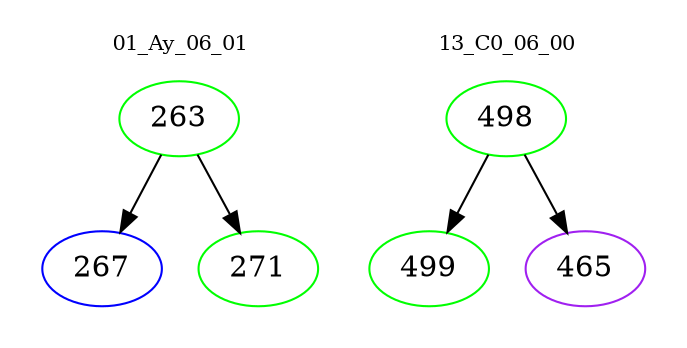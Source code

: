 digraph{
subgraph cluster_0 {
color = white
label = "01_Ay_06_01";
fontsize=10;
T0_263 [label="263", color="green"]
T0_263 -> T0_267 [color="black"]
T0_267 [label="267", color="blue"]
T0_263 -> T0_271 [color="black"]
T0_271 [label="271", color="green"]
}
subgraph cluster_1 {
color = white
label = "13_C0_06_00";
fontsize=10;
T1_498 [label="498", color="green"]
T1_498 -> T1_499 [color="black"]
T1_499 [label="499", color="green"]
T1_498 -> T1_465 [color="black"]
T1_465 [label="465", color="purple"]
}
}
